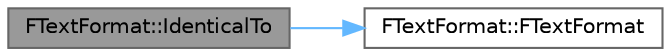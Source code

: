digraph "FTextFormat::IdenticalTo"
{
 // INTERACTIVE_SVG=YES
 // LATEX_PDF_SIZE
  bgcolor="transparent";
  edge [fontname=Helvetica,fontsize=10,labelfontname=Helvetica,labelfontsize=10];
  node [fontname=Helvetica,fontsize=10,shape=box,height=0.2,width=0.4];
  rankdir="LR";
  Node1 [id="Node000001",label="FTextFormat::IdenticalTo",height=0.2,width=0.4,color="gray40", fillcolor="grey60", style="filled", fontcolor="black",tooltip="Check whether this instance is considered identical to the other instance, based on the comparison fl..."];
  Node1 -> Node2 [id="edge1_Node000001_Node000002",color="steelblue1",style="solid",tooltip=" "];
  Node2 [id="Node000002",label="FTextFormat::FTextFormat",height=0.2,width=0.4,color="grey40", fillcolor="white", style="filled",URL="$da/df4/classFTextFormat.html#a8836009e319f349828d8e604b1e46d8e",tooltip="Construct an instance using an empty FText."];
}
